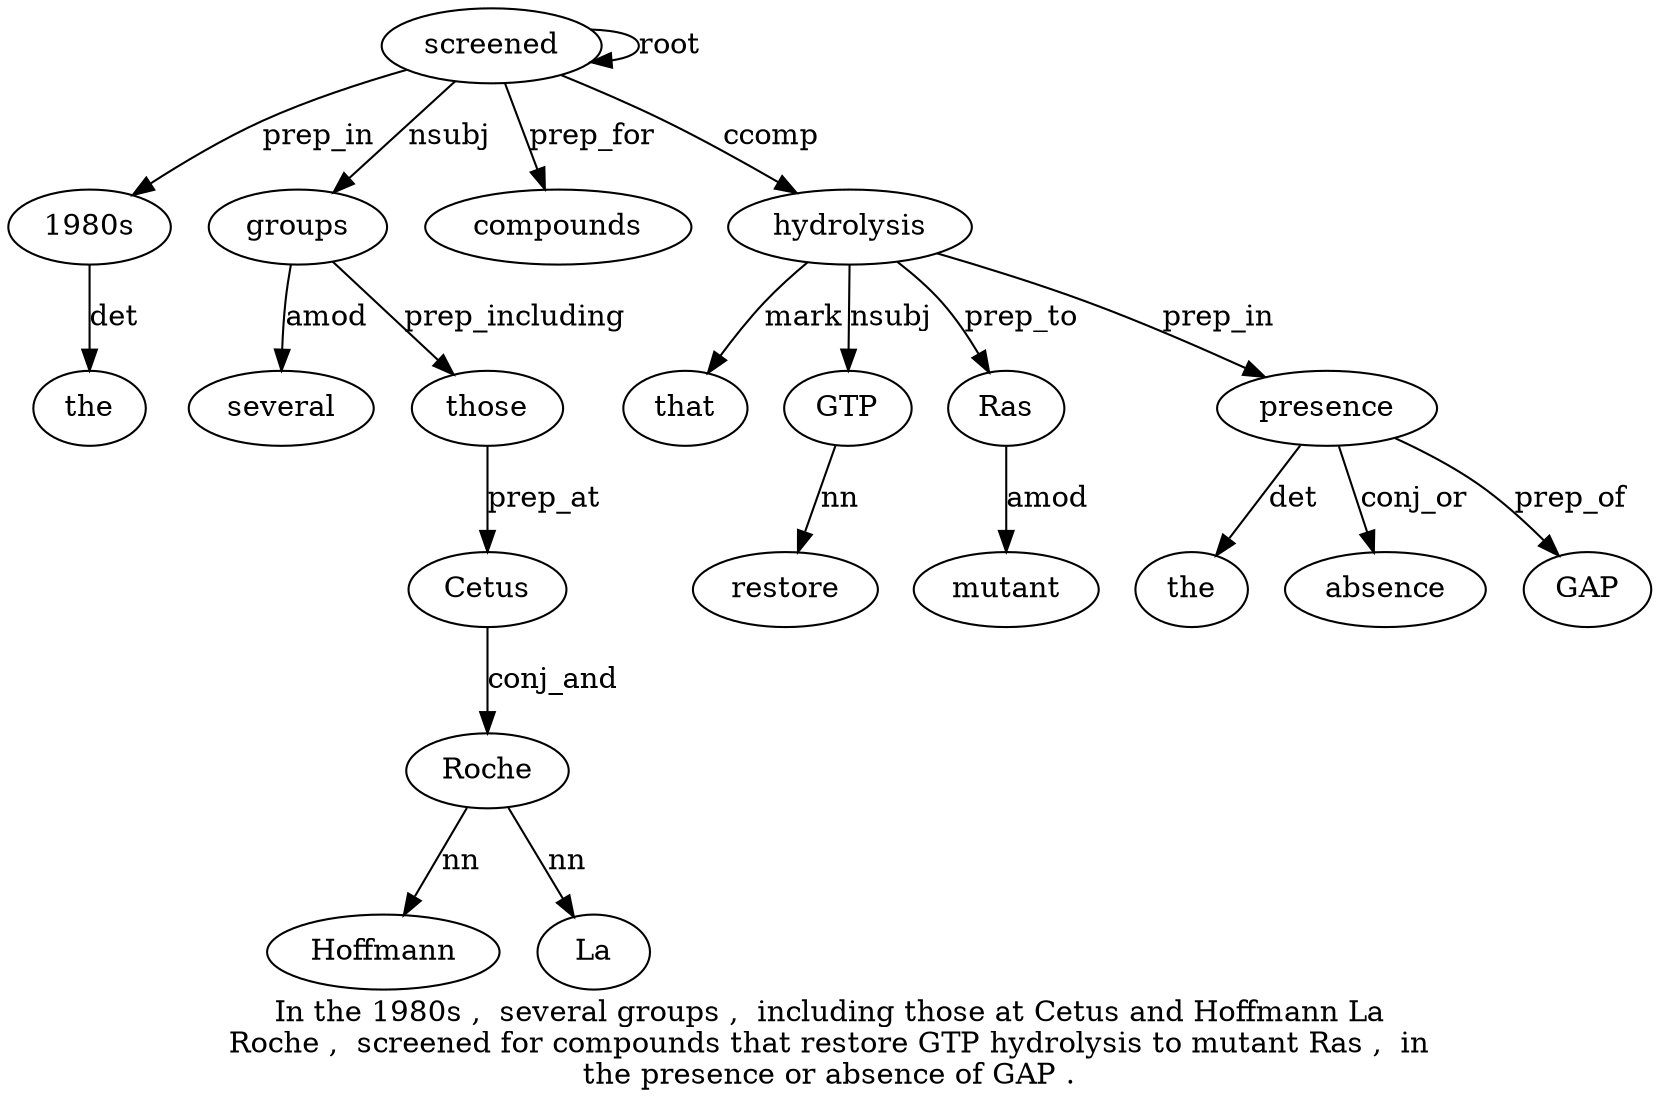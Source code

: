 digraph "In the 1980s ,  several groups ,  including those at Cetus and Hoffmann La Roche ,  screened for compounds that restore GTP hydrolysis to mutant Ras ,  in the presence or absence of GAP ." {
label="In the 1980s ,  several groups ,  including those at Cetus and Hoffmann La
Roche ,  screened for compounds that restore GTP hydrolysis to mutant Ras ,  in
the presence or absence of GAP .";
"1980s3" [style=filled, fillcolor=white, label="1980s"];
the2 [style=filled, fillcolor=white, label=the];
"1980s3" -> the2  [label=det];
screened17 [style=filled, fillcolor=white, label=screened];
screened17 -> "1980s3"  [label=prep_in];
groups6 [style=filled, fillcolor=white, label=groups];
several5 [style=filled, fillcolor=white, label=several];
groups6 -> several5  [label=amod];
screened17 -> groups6  [label=nsubj];
those9 [style=filled, fillcolor=white, label=those];
groups6 -> those9  [label=prep_including];
Cetus11 [style=filled, fillcolor=white, label=Cetus];
those9 -> Cetus11  [label=prep_at];
Roche15 [style=filled, fillcolor=white, label=Roche];
Hoffmann13 [style=filled, fillcolor=white, label=Hoffmann];
Roche15 -> Hoffmann13  [label=nn];
La14 [style=filled, fillcolor=white, label=La];
Roche15 -> La14  [label=nn];
Cetus11 -> Roche15  [label=conj_and];
screened17 -> screened17  [label=root];
compounds19 [style=filled, fillcolor=white, label=compounds];
screened17 -> compounds19  [label=prep_for];
hydrolysis23 [style=filled, fillcolor=white, label=hydrolysis];
that20 [style=filled, fillcolor=white, label=that];
hydrolysis23 -> that20  [label=mark];
GTP22 [style=filled, fillcolor=white, label=GTP];
restore21 [style=filled, fillcolor=white, label=restore];
GTP22 -> restore21  [label=nn];
hydrolysis23 -> GTP22  [label=nsubj];
screened17 -> hydrolysis23  [label=ccomp];
Ras26 [style=filled, fillcolor=white, label=Ras];
mutant25 [style=filled, fillcolor=white, label=mutant];
Ras26 -> mutant25  [label=amod];
hydrolysis23 -> Ras26  [label=prep_to];
presence30 [style=filled, fillcolor=white, label=presence];
the29 [style=filled, fillcolor=white, label=the];
presence30 -> the29  [label=det];
hydrolysis23 -> presence30  [label=prep_in];
absence32 [style=filled, fillcolor=white, label=absence];
presence30 -> absence32  [label=conj_or];
GAP34 [style=filled, fillcolor=white, label=GAP];
presence30 -> GAP34  [label=prep_of];
}
